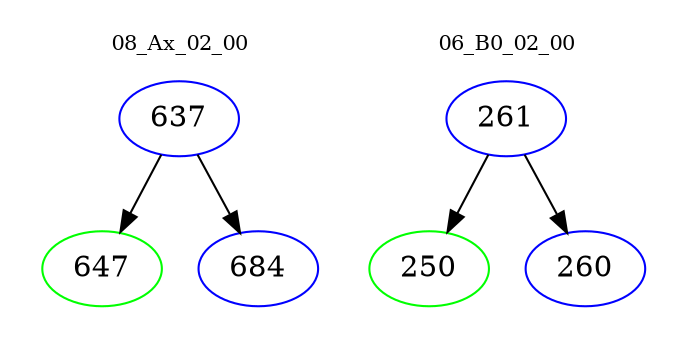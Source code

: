digraph{
subgraph cluster_0 {
color = white
label = "08_Ax_02_00";
fontsize=10;
T0_637 [label="637", color="blue"]
T0_637 -> T0_647 [color="black"]
T0_647 [label="647", color="green"]
T0_637 -> T0_684 [color="black"]
T0_684 [label="684", color="blue"]
}
subgraph cluster_1 {
color = white
label = "06_B0_02_00";
fontsize=10;
T1_261 [label="261", color="blue"]
T1_261 -> T1_250 [color="black"]
T1_250 [label="250", color="green"]
T1_261 -> T1_260 [color="black"]
T1_260 [label="260", color="blue"]
}
}
